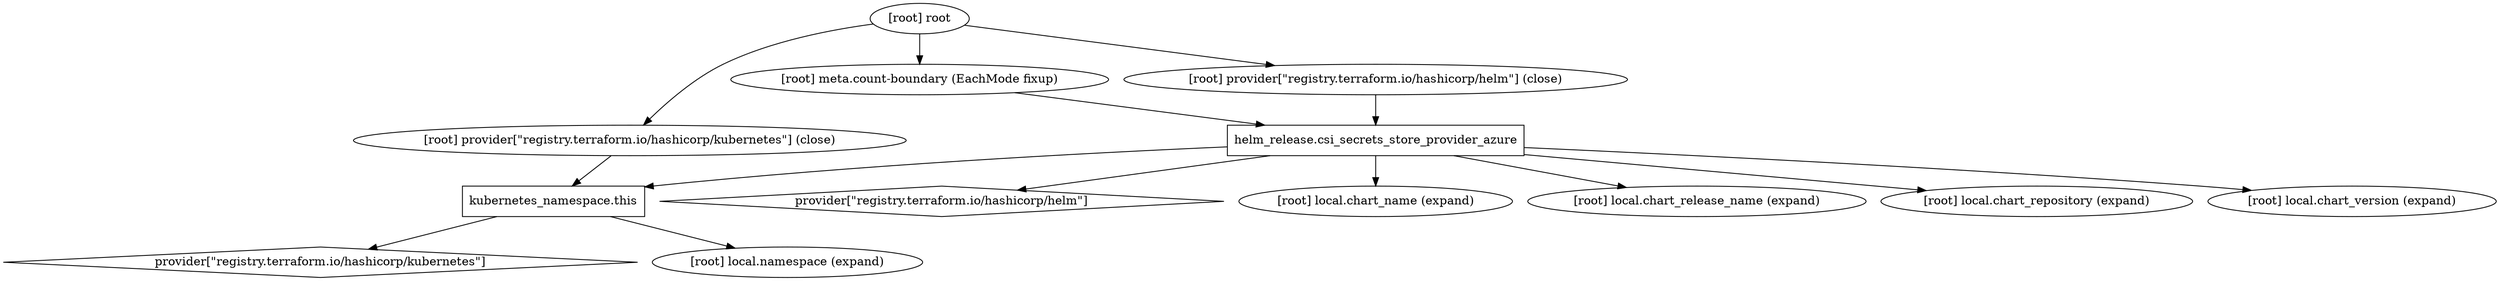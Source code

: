 digraph {
	compound = "true"
	newrank = "true"
	subgraph "root" {
		"[root] helm_release.csi_secrets_store_provider_azure (expand)" [label = "helm_release.csi_secrets_store_provider_azure", shape = "box"]
		"[root] kubernetes_namespace.this (expand)" [label = "kubernetes_namespace.this", shape = "box"]
		"[root] provider[\"registry.terraform.io/hashicorp/helm\"]" [label = "provider[\"registry.terraform.io/hashicorp/helm\"]", shape = "diamond"]
		"[root] provider[\"registry.terraform.io/hashicorp/kubernetes\"]" [label = "provider[\"registry.terraform.io/hashicorp/kubernetes\"]", shape = "diamond"]
		"[root] helm_release.csi_secrets_store_provider_azure (expand)" -> "[root] kubernetes_namespace.this (expand)"
		"[root] helm_release.csi_secrets_store_provider_azure (expand)" -> "[root] local.chart_name (expand)"
		"[root] helm_release.csi_secrets_store_provider_azure (expand)" -> "[root] local.chart_release_name (expand)"
		"[root] helm_release.csi_secrets_store_provider_azure (expand)" -> "[root] local.chart_repository (expand)"
		"[root] helm_release.csi_secrets_store_provider_azure (expand)" -> "[root] local.chart_version (expand)"
		"[root] helm_release.csi_secrets_store_provider_azure (expand)" -> "[root] provider[\"registry.terraform.io/hashicorp/helm\"]"
		"[root] kubernetes_namespace.this (expand)" -> "[root] local.namespace (expand)"
		"[root] kubernetes_namespace.this (expand)" -> "[root] provider[\"registry.terraform.io/hashicorp/kubernetes\"]"
		"[root] meta.count-boundary (EachMode fixup)" -> "[root] helm_release.csi_secrets_store_provider_azure (expand)"
		"[root] provider[\"registry.terraform.io/hashicorp/helm\"] (close)" -> "[root] helm_release.csi_secrets_store_provider_azure (expand)"
		"[root] provider[\"registry.terraform.io/hashicorp/kubernetes\"] (close)" -> "[root] kubernetes_namespace.this (expand)"
		"[root] root" -> "[root] meta.count-boundary (EachMode fixup)"
		"[root] root" -> "[root] provider[\"registry.terraform.io/hashicorp/helm\"] (close)"
		"[root] root" -> "[root] provider[\"registry.terraform.io/hashicorp/kubernetes\"] (close)"
	}
}

